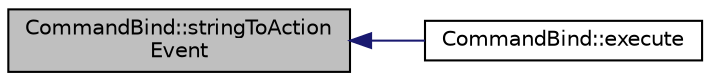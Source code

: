 digraph "CommandBind::stringToActionEvent"
{
 // INTERACTIVE_SVG=YES
  edge [fontname="Helvetica",fontsize="10",labelfontname="Helvetica",labelfontsize="10"];
  node [fontname="Helvetica",fontsize="10",shape=record];
  rankdir="LR";
  Node1 [label="CommandBind::stringToAction\lEvent",height=0.2,width=0.4,color="black", fillcolor="grey75", style="filled" fontcolor="black"];
  Node1 -> Node2 [dir="back",color="midnightblue",fontsize="10",style="solid",fontname="Helvetica"];
  Node2 [label="CommandBind::execute",height=0.2,width=0.4,color="black", fillcolor="white", style="filled",URL="$class_command_bind.html#afb2bc2672d0d88133514d1f9d9c78412"];
}
